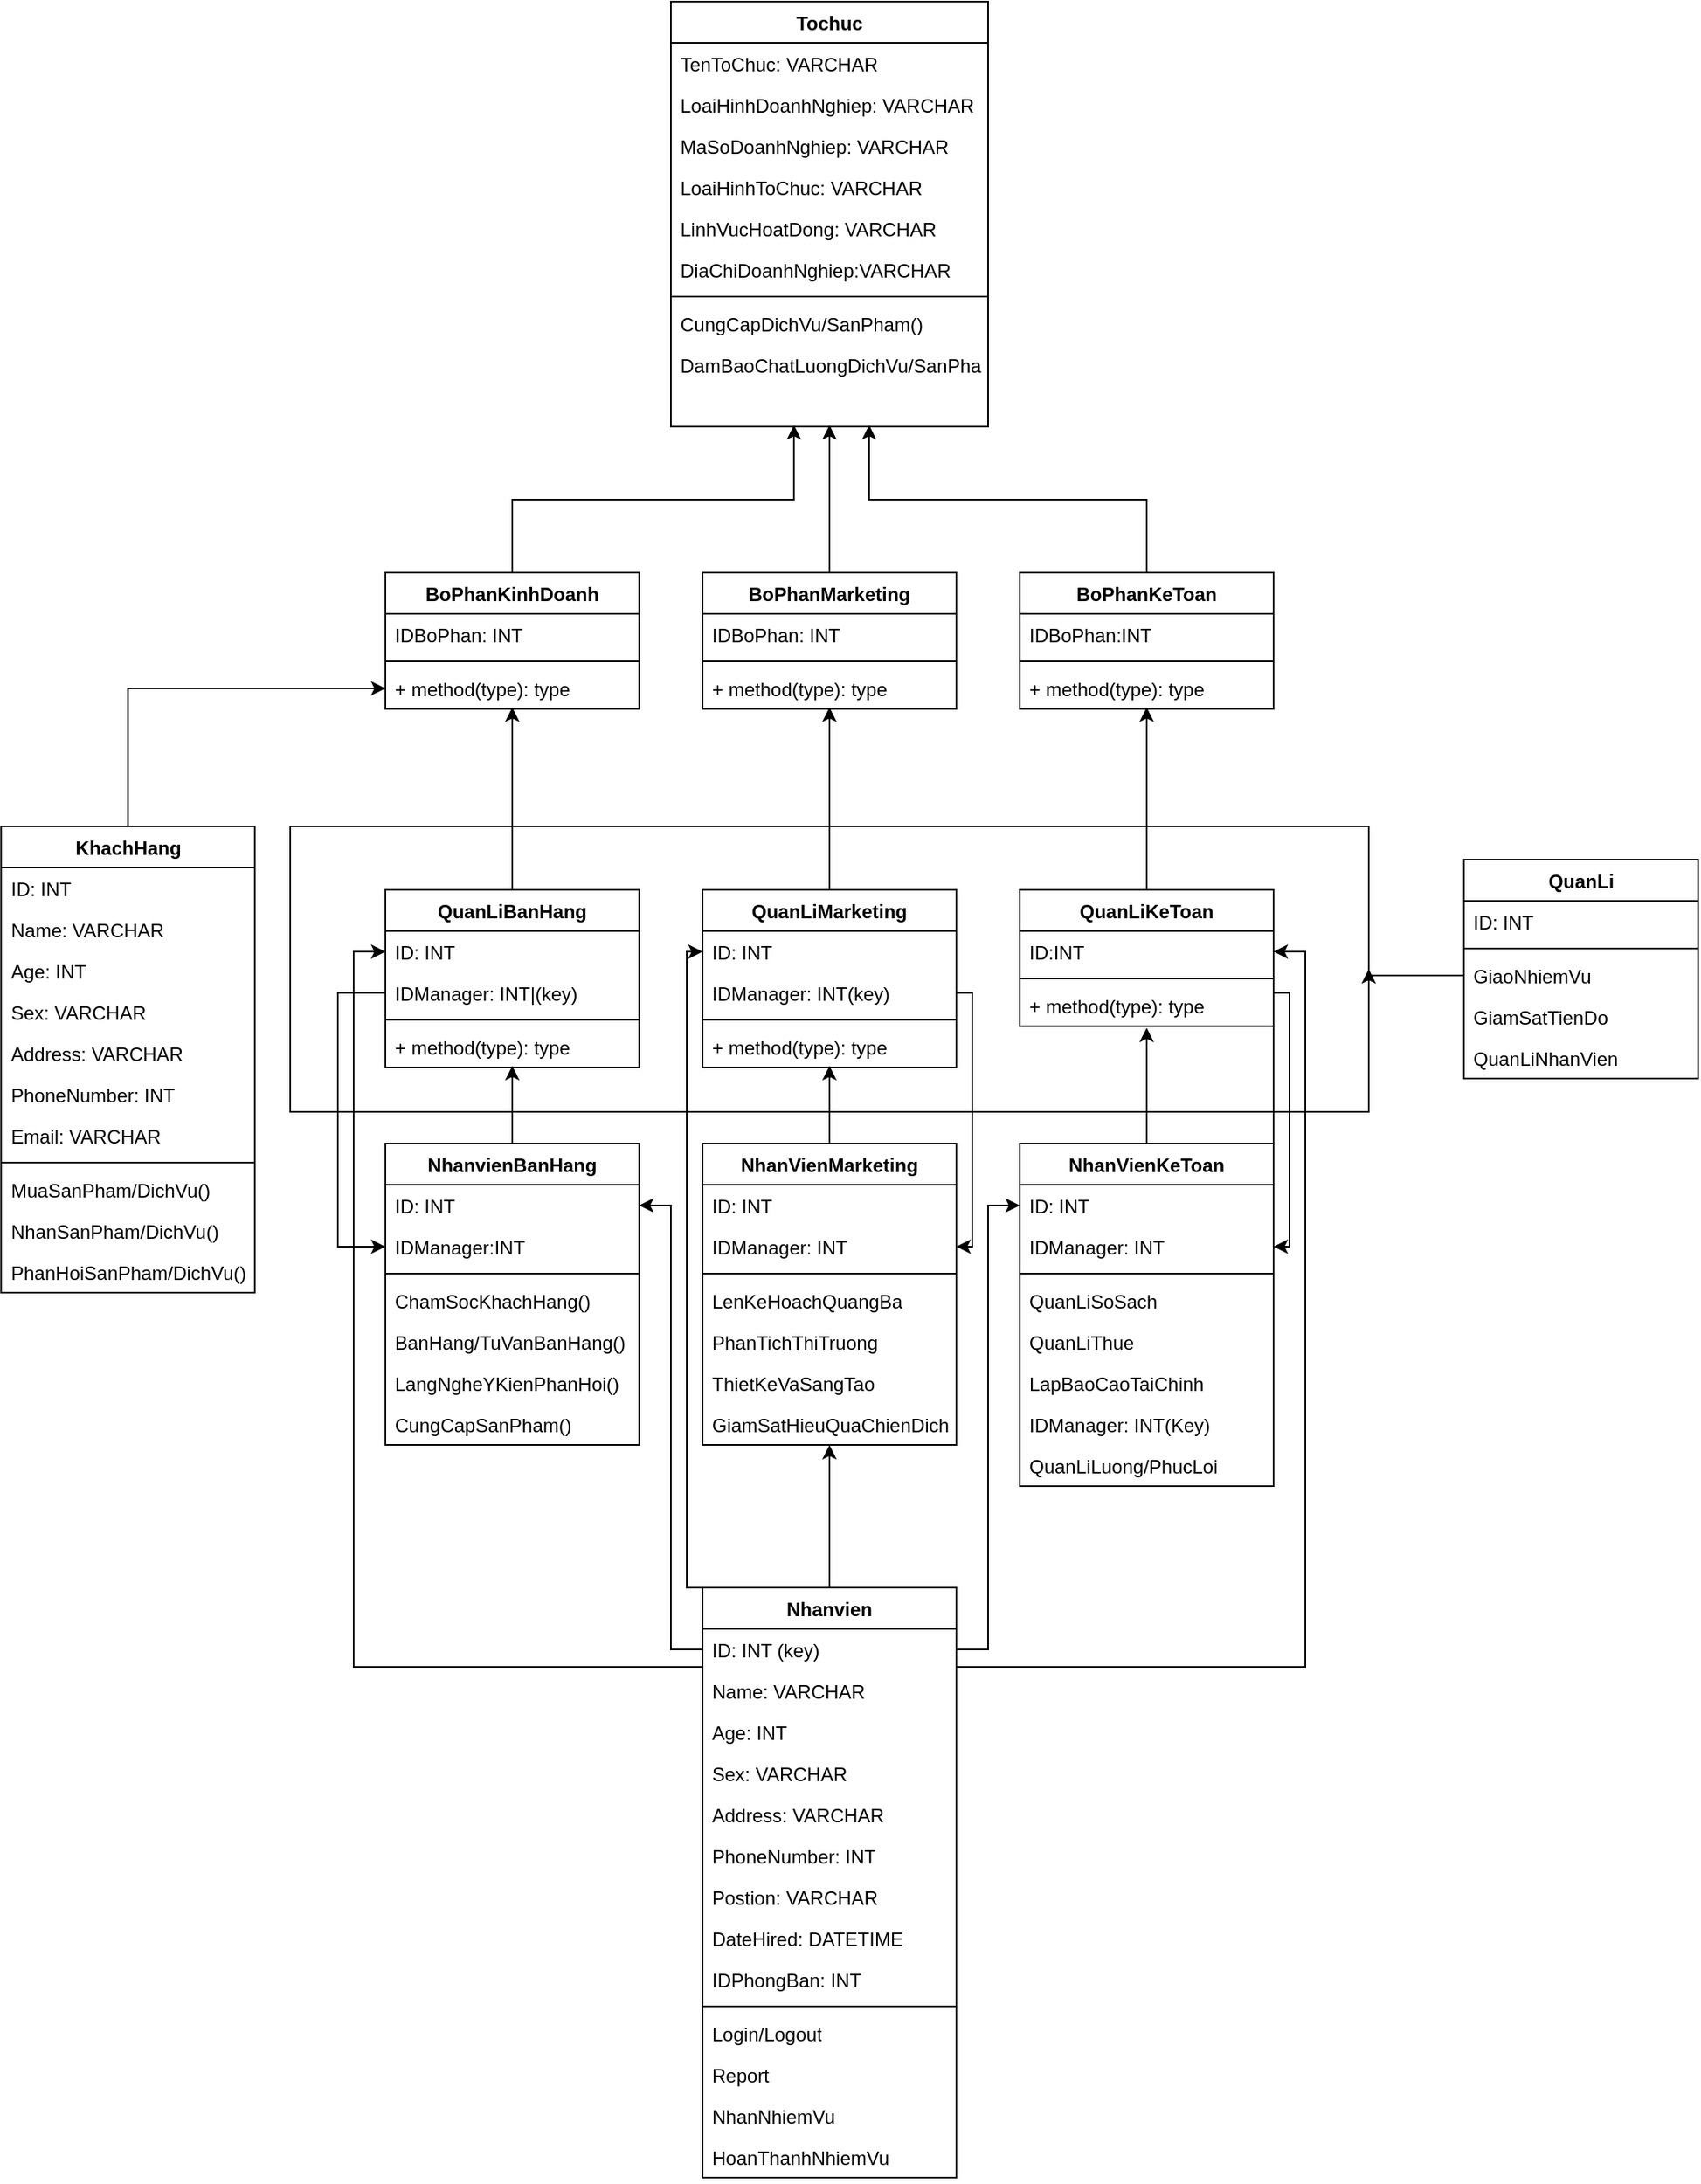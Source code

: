 <mxfile version="24.8.3">
  <diagram name="Page-1" id="WmL_ZrbKBjcvniDM6bhV">
    <mxGraphModel dx="1434" dy="1906" grid="1" gridSize="10" guides="1" tooltips="1" connect="1" arrows="1" fold="1" page="1" pageScale="1" pageWidth="850" pageHeight="1100" math="0" shadow="0">
      <root>
        <mxCell id="0" />
        <mxCell id="1" parent="0" />
        <mxCell id="GoHBo9avcHzEcMLZyJ8t-9" value="NhanVienMarketing" style="swimlane;fontStyle=1;align=center;verticalAlign=top;childLayout=stackLayout;horizontal=1;startSize=26;horizontalStack=0;resizeParent=1;resizeParentMax=0;resizeLast=0;collapsible=1;marginBottom=0;whiteSpace=wrap;html=1;" vertex="1" parent="1">
          <mxGeometry x="480" y="520" width="160" height="190" as="geometry" />
        </mxCell>
        <mxCell id="GoHBo9avcHzEcMLZyJ8t-10" value="ID: INT" style="text;strokeColor=none;fillColor=none;align=left;verticalAlign=top;spacingLeft=4;spacingRight=4;overflow=hidden;rotatable=0;points=[[0,0.5],[1,0.5]];portConstraint=eastwest;whiteSpace=wrap;html=1;" vertex="1" parent="GoHBo9avcHzEcMLZyJ8t-9">
          <mxGeometry y="26" width="160" height="26" as="geometry" />
        </mxCell>
        <mxCell id="GoHBo9avcHzEcMLZyJ8t-116" value="IDManager: INT" style="text;strokeColor=none;fillColor=none;align=left;verticalAlign=top;spacingLeft=4;spacingRight=4;overflow=hidden;rotatable=0;points=[[0,0.5],[1,0.5]];portConstraint=eastwest;whiteSpace=wrap;html=1;" vertex="1" parent="GoHBo9avcHzEcMLZyJ8t-9">
          <mxGeometry y="52" width="160" height="26" as="geometry" />
        </mxCell>
        <mxCell id="GoHBo9avcHzEcMLZyJ8t-11" value="" style="line;strokeWidth=1;fillColor=none;align=left;verticalAlign=middle;spacingTop=-1;spacingLeft=3;spacingRight=3;rotatable=0;labelPosition=right;points=[];portConstraint=eastwest;strokeColor=inherit;" vertex="1" parent="GoHBo9avcHzEcMLZyJ8t-9">
          <mxGeometry y="78" width="160" height="8" as="geometry" />
        </mxCell>
        <mxCell id="GoHBo9avcHzEcMLZyJ8t-12" value="LenKeHoachQuangBa" style="text;strokeColor=none;fillColor=none;align=left;verticalAlign=top;spacingLeft=4;spacingRight=4;overflow=hidden;rotatable=0;points=[[0,0.5],[1,0.5]];portConstraint=eastwest;whiteSpace=wrap;html=1;" vertex="1" parent="GoHBo9avcHzEcMLZyJ8t-9">
          <mxGeometry y="86" width="160" height="26" as="geometry" />
        </mxCell>
        <mxCell id="GoHBo9avcHzEcMLZyJ8t-101" value="PhanTichThiTruong" style="text;strokeColor=none;fillColor=none;align=left;verticalAlign=top;spacingLeft=4;spacingRight=4;overflow=hidden;rotatable=0;points=[[0,0.5],[1,0.5]];portConstraint=eastwest;whiteSpace=wrap;html=1;" vertex="1" parent="GoHBo9avcHzEcMLZyJ8t-9">
          <mxGeometry y="112" width="160" height="26" as="geometry" />
        </mxCell>
        <mxCell id="GoHBo9avcHzEcMLZyJ8t-100" value="ThietKeVaSangTao" style="text;strokeColor=none;fillColor=none;align=left;verticalAlign=top;spacingLeft=4;spacingRight=4;overflow=hidden;rotatable=0;points=[[0,0.5],[1,0.5]];portConstraint=eastwest;whiteSpace=wrap;html=1;" vertex="1" parent="GoHBo9avcHzEcMLZyJ8t-9">
          <mxGeometry y="138" width="160" height="26" as="geometry" />
        </mxCell>
        <mxCell id="GoHBo9avcHzEcMLZyJ8t-99" value="GiamSatHieuQuaChienDich" style="text;strokeColor=none;fillColor=none;align=left;verticalAlign=top;spacingLeft=4;spacingRight=4;overflow=hidden;rotatable=0;points=[[0,0.5],[1,0.5]];portConstraint=eastwest;whiteSpace=wrap;html=1;" vertex="1" parent="GoHBo9avcHzEcMLZyJ8t-9">
          <mxGeometry y="164" width="160" height="26" as="geometry" />
        </mxCell>
        <mxCell id="GoHBo9avcHzEcMLZyJ8t-13" value="BoPhanKeToan&lt;div&gt;&lt;br&gt;&lt;/div&gt;" style="swimlane;fontStyle=1;align=center;verticalAlign=top;childLayout=stackLayout;horizontal=1;startSize=26;horizontalStack=0;resizeParent=1;resizeParentMax=0;resizeLast=0;collapsible=1;marginBottom=0;whiteSpace=wrap;html=1;" vertex="1" parent="1">
          <mxGeometry x="680" y="160" width="160" height="86" as="geometry" />
        </mxCell>
        <mxCell id="GoHBo9avcHzEcMLZyJ8t-14" value="IDBoPhan:INT" style="text;strokeColor=none;fillColor=none;align=left;verticalAlign=top;spacingLeft=4;spacingRight=4;overflow=hidden;rotatable=0;points=[[0,0.5],[1,0.5]];portConstraint=eastwest;whiteSpace=wrap;html=1;" vertex="1" parent="GoHBo9avcHzEcMLZyJ8t-13">
          <mxGeometry y="26" width="160" height="26" as="geometry" />
        </mxCell>
        <mxCell id="GoHBo9avcHzEcMLZyJ8t-15" value="" style="line;strokeWidth=1;fillColor=none;align=left;verticalAlign=middle;spacingTop=-1;spacingLeft=3;spacingRight=3;rotatable=0;labelPosition=right;points=[];portConstraint=eastwest;strokeColor=inherit;" vertex="1" parent="GoHBo9avcHzEcMLZyJ8t-13">
          <mxGeometry y="52" width="160" height="8" as="geometry" />
        </mxCell>
        <mxCell id="GoHBo9avcHzEcMLZyJ8t-16" value="+ method(type): type" style="text;strokeColor=none;fillColor=none;align=left;verticalAlign=top;spacingLeft=4;spacingRight=4;overflow=hidden;rotatable=0;points=[[0,0.5],[1,0.5]];portConstraint=eastwest;whiteSpace=wrap;html=1;" vertex="1" parent="GoHBo9avcHzEcMLZyJ8t-13">
          <mxGeometry y="60" width="160" height="26" as="geometry" />
        </mxCell>
        <mxCell id="GoHBo9avcHzEcMLZyJ8t-17" value="QuanLiMarketing" style="swimlane;fontStyle=1;align=center;verticalAlign=top;childLayout=stackLayout;horizontal=1;startSize=26;horizontalStack=0;resizeParent=1;resizeParentMax=0;resizeLast=0;collapsible=1;marginBottom=0;whiteSpace=wrap;html=1;" vertex="1" parent="1">
          <mxGeometry x="480" y="360" width="160" height="112" as="geometry" />
        </mxCell>
        <mxCell id="GoHBo9avcHzEcMLZyJ8t-18" value="ID: INT" style="text;strokeColor=none;fillColor=none;align=left;verticalAlign=top;spacingLeft=4;spacingRight=4;overflow=hidden;rotatable=0;points=[[0,0.5],[1,0.5]];portConstraint=eastwest;whiteSpace=wrap;html=1;" vertex="1" parent="GoHBo9avcHzEcMLZyJ8t-17">
          <mxGeometry y="26" width="160" height="26" as="geometry" />
        </mxCell>
        <mxCell id="GoHBo9avcHzEcMLZyJ8t-120" value="IDManager: INT(key)" style="text;strokeColor=none;fillColor=none;align=left;verticalAlign=top;spacingLeft=4;spacingRight=4;overflow=hidden;rotatable=0;points=[[0,0.5],[1,0.5]];portConstraint=eastwest;whiteSpace=wrap;html=1;" vertex="1" parent="GoHBo9avcHzEcMLZyJ8t-17">
          <mxGeometry y="52" width="160" height="26" as="geometry" />
        </mxCell>
        <mxCell id="GoHBo9avcHzEcMLZyJ8t-19" value="" style="line;strokeWidth=1;fillColor=none;align=left;verticalAlign=middle;spacingTop=-1;spacingLeft=3;spacingRight=3;rotatable=0;labelPosition=right;points=[];portConstraint=eastwest;strokeColor=inherit;" vertex="1" parent="GoHBo9avcHzEcMLZyJ8t-17">
          <mxGeometry y="78" width="160" height="8" as="geometry" />
        </mxCell>
        <mxCell id="GoHBo9avcHzEcMLZyJ8t-20" value="+ method(type): type" style="text;strokeColor=none;fillColor=none;align=left;verticalAlign=top;spacingLeft=4;spacingRight=4;overflow=hidden;rotatable=0;points=[[0,0.5],[1,0.5]];portConstraint=eastwest;whiteSpace=wrap;html=1;" vertex="1" parent="GoHBo9avcHzEcMLZyJ8t-17">
          <mxGeometry y="86" width="160" height="26" as="geometry" />
        </mxCell>
        <mxCell id="GoHBo9avcHzEcMLZyJ8t-162" style="edgeStyle=orthogonalEdgeStyle;rounded=0;orthogonalLoop=1;jettySize=auto;html=1;" edge="1" parent="1" source="GoHBo9avcHzEcMLZyJ8t-25" target="GoHBo9avcHzEcMLZyJ8t-36">
          <mxGeometry relative="1" as="geometry" />
        </mxCell>
        <mxCell id="GoHBo9avcHzEcMLZyJ8t-25" value="KhachHang&lt;div&gt;&lt;br&gt;&lt;/div&gt;" style="swimlane;fontStyle=1;align=center;verticalAlign=top;childLayout=stackLayout;horizontal=1;startSize=26;horizontalStack=0;resizeParent=1;resizeParentMax=0;resizeLast=0;collapsible=1;marginBottom=0;whiteSpace=wrap;html=1;" vertex="1" parent="1">
          <mxGeometry x="37.69" y="320" width="160" height="294" as="geometry" />
        </mxCell>
        <mxCell id="GoHBo9avcHzEcMLZyJ8t-26" value="ID: INT" style="text;strokeColor=none;fillColor=none;align=left;verticalAlign=top;spacingLeft=4;spacingRight=4;overflow=hidden;rotatable=0;points=[[0,0.5],[1,0.5]];portConstraint=eastwest;whiteSpace=wrap;html=1;" vertex="1" parent="GoHBo9avcHzEcMLZyJ8t-25">
          <mxGeometry y="26" width="160" height="26" as="geometry" />
        </mxCell>
        <mxCell id="GoHBo9avcHzEcMLZyJ8t-82" value="Name: VARCHAR" style="text;strokeColor=none;fillColor=none;align=left;verticalAlign=top;spacingLeft=4;spacingRight=4;overflow=hidden;rotatable=0;points=[[0,0.5],[1,0.5]];portConstraint=eastwest;whiteSpace=wrap;html=1;" vertex="1" parent="GoHBo9avcHzEcMLZyJ8t-25">
          <mxGeometry y="52" width="160" height="26" as="geometry" />
        </mxCell>
        <mxCell id="GoHBo9avcHzEcMLZyJ8t-81" value="Age: INT" style="text;strokeColor=none;fillColor=none;align=left;verticalAlign=top;spacingLeft=4;spacingRight=4;overflow=hidden;rotatable=0;points=[[0,0.5],[1,0.5]];portConstraint=eastwest;whiteSpace=wrap;html=1;" vertex="1" parent="GoHBo9avcHzEcMLZyJ8t-25">
          <mxGeometry y="78" width="160" height="26" as="geometry" />
        </mxCell>
        <mxCell id="GoHBo9avcHzEcMLZyJ8t-80" value="Sex: VARCHAR" style="text;strokeColor=none;fillColor=none;align=left;verticalAlign=top;spacingLeft=4;spacingRight=4;overflow=hidden;rotatable=0;points=[[0,0.5],[1,0.5]];portConstraint=eastwest;whiteSpace=wrap;html=1;" vertex="1" parent="GoHBo9avcHzEcMLZyJ8t-25">
          <mxGeometry y="104" width="160" height="26" as="geometry" />
        </mxCell>
        <mxCell id="GoHBo9avcHzEcMLZyJ8t-79" value="Address: VARCHAR" style="text;strokeColor=none;fillColor=none;align=left;verticalAlign=top;spacingLeft=4;spacingRight=4;overflow=hidden;rotatable=0;points=[[0,0.5],[1,0.5]];portConstraint=eastwest;whiteSpace=wrap;html=1;" vertex="1" parent="GoHBo9avcHzEcMLZyJ8t-25">
          <mxGeometry y="130" width="160" height="26" as="geometry" />
        </mxCell>
        <mxCell id="GoHBo9avcHzEcMLZyJ8t-78" value="PhoneNumber: INT" style="text;strokeColor=none;fillColor=none;align=left;verticalAlign=top;spacingLeft=4;spacingRight=4;overflow=hidden;rotatable=0;points=[[0,0.5],[1,0.5]];portConstraint=eastwest;whiteSpace=wrap;html=1;" vertex="1" parent="GoHBo9avcHzEcMLZyJ8t-25">
          <mxGeometry y="156" width="160" height="26" as="geometry" />
        </mxCell>
        <mxCell id="GoHBo9avcHzEcMLZyJ8t-85" value="Email: VARCHAR" style="text;strokeColor=none;fillColor=none;align=left;verticalAlign=top;spacingLeft=4;spacingRight=4;overflow=hidden;rotatable=0;points=[[0,0.5],[1,0.5]];portConstraint=eastwest;whiteSpace=wrap;html=1;" vertex="1" parent="GoHBo9avcHzEcMLZyJ8t-25">
          <mxGeometry y="182" width="160" height="26" as="geometry" />
        </mxCell>
        <mxCell id="GoHBo9avcHzEcMLZyJ8t-27" value="" style="line;strokeWidth=1;fillColor=none;align=left;verticalAlign=middle;spacingTop=-1;spacingLeft=3;spacingRight=3;rotatable=0;labelPosition=right;points=[];portConstraint=eastwest;strokeColor=inherit;" vertex="1" parent="GoHBo9avcHzEcMLZyJ8t-25">
          <mxGeometry y="208" width="160" height="8" as="geometry" />
        </mxCell>
        <mxCell id="GoHBo9avcHzEcMLZyJ8t-28" value="MuaSanPham/DichVu()" style="text;strokeColor=none;fillColor=none;align=left;verticalAlign=top;spacingLeft=4;spacingRight=4;overflow=hidden;rotatable=0;points=[[0,0.5],[1,0.5]];portConstraint=eastwest;whiteSpace=wrap;html=1;" vertex="1" parent="GoHBo9avcHzEcMLZyJ8t-25">
          <mxGeometry y="216" width="160" height="26" as="geometry" />
        </mxCell>
        <mxCell id="GoHBo9avcHzEcMLZyJ8t-87" value="NhanSanPham/DichVu()" style="text;strokeColor=none;fillColor=none;align=left;verticalAlign=top;spacingLeft=4;spacingRight=4;overflow=hidden;rotatable=0;points=[[0,0.5],[1,0.5]];portConstraint=eastwest;whiteSpace=wrap;html=1;" vertex="1" parent="GoHBo9avcHzEcMLZyJ8t-25">
          <mxGeometry y="242" width="160" height="26" as="geometry" />
        </mxCell>
        <mxCell id="GoHBo9avcHzEcMLZyJ8t-86" value="PhanHoiSanPham/DichVu()" style="text;strokeColor=none;fillColor=none;align=left;verticalAlign=top;spacingLeft=4;spacingRight=4;overflow=hidden;rotatable=0;points=[[0,0.5],[1,0.5]];portConstraint=eastwest;whiteSpace=wrap;html=1;" vertex="1" parent="GoHBo9avcHzEcMLZyJ8t-25">
          <mxGeometry y="268" width="160" height="26" as="geometry" />
        </mxCell>
        <mxCell id="GoHBo9avcHzEcMLZyJ8t-29" value="BoPhanMarketing" style="swimlane;fontStyle=1;align=center;verticalAlign=top;childLayout=stackLayout;horizontal=1;startSize=26;horizontalStack=0;resizeParent=1;resizeParentMax=0;resizeLast=0;collapsible=1;marginBottom=0;whiteSpace=wrap;html=1;" vertex="1" parent="1">
          <mxGeometry x="480" y="160" width="160" height="86" as="geometry" />
        </mxCell>
        <mxCell id="GoHBo9avcHzEcMLZyJ8t-30" value="IDBoPhan: INT" style="text;strokeColor=none;fillColor=none;align=left;verticalAlign=top;spacingLeft=4;spacingRight=4;overflow=hidden;rotatable=0;points=[[0,0.5],[1,0.5]];portConstraint=eastwest;whiteSpace=wrap;html=1;" vertex="1" parent="GoHBo9avcHzEcMLZyJ8t-29">
          <mxGeometry y="26" width="160" height="26" as="geometry" />
        </mxCell>
        <mxCell id="GoHBo9avcHzEcMLZyJ8t-31" value="" style="line;strokeWidth=1;fillColor=none;align=left;verticalAlign=middle;spacingTop=-1;spacingLeft=3;spacingRight=3;rotatable=0;labelPosition=right;points=[];portConstraint=eastwest;strokeColor=inherit;" vertex="1" parent="GoHBo9avcHzEcMLZyJ8t-29">
          <mxGeometry y="52" width="160" height="8" as="geometry" />
        </mxCell>
        <mxCell id="GoHBo9avcHzEcMLZyJ8t-32" value="+ method(type): type" style="text;strokeColor=none;fillColor=none;align=left;verticalAlign=top;spacingLeft=4;spacingRight=4;overflow=hidden;rotatable=0;points=[[0,0.5],[1,0.5]];portConstraint=eastwest;whiteSpace=wrap;html=1;" vertex="1" parent="GoHBo9avcHzEcMLZyJ8t-29">
          <mxGeometry y="60" width="160" height="26" as="geometry" />
        </mxCell>
        <mxCell id="GoHBo9avcHzEcMLZyJ8t-33" value="BoPhanKinhDoanh" style="swimlane;fontStyle=1;align=center;verticalAlign=top;childLayout=stackLayout;horizontal=1;startSize=26;horizontalStack=0;resizeParent=1;resizeParentMax=0;resizeLast=0;collapsible=1;marginBottom=0;whiteSpace=wrap;html=1;" vertex="1" parent="1">
          <mxGeometry x="280" y="160" width="160" height="86" as="geometry" />
        </mxCell>
        <mxCell id="GoHBo9avcHzEcMLZyJ8t-34" value="IDBoPhan: INT" style="text;strokeColor=none;fillColor=none;align=left;verticalAlign=top;spacingLeft=4;spacingRight=4;overflow=hidden;rotatable=0;points=[[0,0.5],[1,0.5]];portConstraint=eastwest;whiteSpace=wrap;html=1;" vertex="1" parent="GoHBo9avcHzEcMLZyJ8t-33">
          <mxGeometry y="26" width="160" height="26" as="geometry" />
        </mxCell>
        <mxCell id="GoHBo9avcHzEcMLZyJ8t-35" value="" style="line;strokeWidth=1;fillColor=none;align=left;verticalAlign=middle;spacingTop=-1;spacingLeft=3;spacingRight=3;rotatable=0;labelPosition=right;points=[];portConstraint=eastwest;strokeColor=inherit;" vertex="1" parent="GoHBo9avcHzEcMLZyJ8t-33">
          <mxGeometry y="52" width="160" height="8" as="geometry" />
        </mxCell>
        <mxCell id="GoHBo9avcHzEcMLZyJ8t-36" value="+ method(type): type" style="text;strokeColor=none;fillColor=none;align=left;verticalAlign=top;spacingLeft=4;spacingRight=4;overflow=hidden;rotatable=0;points=[[0,0.5],[1,0.5]];portConstraint=eastwest;whiteSpace=wrap;html=1;" vertex="1" parent="GoHBo9avcHzEcMLZyJ8t-33">
          <mxGeometry y="60" width="160" height="26" as="geometry" />
        </mxCell>
        <mxCell id="GoHBo9avcHzEcMLZyJ8t-41" value="NhanvienBanHang" style="swimlane;fontStyle=1;align=center;verticalAlign=top;childLayout=stackLayout;horizontal=1;startSize=26;horizontalStack=0;resizeParent=1;resizeParentMax=0;resizeLast=0;collapsible=1;marginBottom=0;whiteSpace=wrap;html=1;" vertex="1" parent="1">
          <mxGeometry x="280" y="520" width="160" height="190" as="geometry" />
        </mxCell>
        <mxCell id="GoHBo9avcHzEcMLZyJ8t-42" value="ID: INT" style="text;strokeColor=none;fillColor=none;align=left;verticalAlign=top;spacingLeft=4;spacingRight=4;overflow=hidden;rotatable=0;points=[[0,0.5],[1,0.5]];portConstraint=eastwest;whiteSpace=wrap;html=1;" vertex="1" parent="GoHBo9avcHzEcMLZyJ8t-41">
          <mxGeometry y="26" width="160" height="26" as="geometry" />
        </mxCell>
        <mxCell id="GoHBo9avcHzEcMLZyJ8t-115" value="IDManager:INT" style="text;strokeColor=none;fillColor=none;align=left;verticalAlign=top;spacingLeft=4;spacingRight=4;overflow=hidden;rotatable=0;points=[[0,0.5],[1,0.5]];portConstraint=eastwest;whiteSpace=wrap;html=1;" vertex="1" parent="GoHBo9avcHzEcMLZyJ8t-41">
          <mxGeometry y="52" width="160" height="26" as="geometry" />
        </mxCell>
        <mxCell id="GoHBo9avcHzEcMLZyJ8t-43" value="" style="line;strokeWidth=1;fillColor=none;align=left;verticalAlign=middle;spacingTop=-1;spacingLeft=3;spacingRight=3;rotatable=0;labelPosition=right;points=[];portConstraint=eastwest;strokeColor=inherit;" vertex="1" parent="GoHBo9avcHzEcMLZyJ8t-41">
          <mxGeometry y="78" width="160" height="8" as="geometry" />
        </mxCell>
        <mxCell id="GoHBo9avcHzEcMLZyJ8t-44" value="ChamSocKhachHang()" style="text;strokeColor=none;fillColor=none;align=left;verticalAlign=top;spacingLeft=4;spacingRight=4;overflow=hidden;rotatable=0;points=[[0,0.5],[1,0.5]];portConstraint=eastwest;whiteSpace=wrap;html=1;" vertex="1" parent="GoHBo9avcHzEcMLZyJ8t-41">
          <mxGeometry y="86" width="160" height="26" as="geometry" />
        </mxCell>
        <mxCell id="GoHBo9avcHzEcMLZyJ8t-96" value="BanHang/TuVanBanHang()" style="text;strokeColor=none;fillColor=none;align=left;verticalAlign=top;spacingLeft=4;spacingRight=4;overflow=hidden;rotatable=0;points=[[0,0.5],[1,0.5]];portConstraint=eastwest;whiteSpace=wrap;html=1;" vertex="1" parent="GoHBo9avcHzEcMLZyJ8t-41">
          <mxGeometry y="112" width="160" height="26" as="geometry" />
        </mxCell>
        <mxCell id="GoHBo9avcHzEcMLZyJ8t-95" value="LangNgheYKienPhanHoi()" style="text;strokeColor=none;fillColor=none;align=left;verticalAlign=top;spacingLeft=4;spacingRight=4;overflow=hidden;rotatable=0;points=[[0,0.5],[1,0.5]];portConstraint=eastwest;whiteSpace=wrap;html=1;" vertex="1" parent="GoHBo9avcHzEcMLZyJ8t-41">
          <mxGeometry y="138" width="160" height="26" as="geometry" />
        </mxCell>
        <mxCell id="GoHBo9avcHzEcMLZyJ8t-94" value="CungCapSanPham()" style="text;strokeColor=none;fillColor=none;align=left;verticalAlign=top;spacingLeft=4;spacingRight=4;overflow=hidden;rotatable=0;points=[[0,0.5],[1,0.5]];portConstraint=eastwest;whiteSpace=wrap;html=1;" vertex="1" parent="GoHBo9avcHzEcMLZyJ8t-41">
          <mxGeometry y="164" width="160" height="26" as="geometry" />
        </mxCell>
        <mxCell id="GoHBo9avcHzEcMLZyJ8t-45" value="QuanLiBanHang" style="swimlane;fontStyle=1;align=center;verticalAlign=top;childLayout=stackLayout;horizontal=1;startSize=26;horizontalStack=0;resizeParent=1;resizeParentMax=0;resizeLast=0;collapsible=1;marginBottom=0;whiteSpace=wrap;html=1;" vertex="1" parent="1">
          <mxGeometry x="280" y="360" width="160" height="112" as="geometry" />
        </mxCell>
        <mxCell id="GoHBo9avcHzEcMLZyJ8t-46" value="ID: INT" style="text;strokeColor=none;fillColor=none;align=left;verticalAlign=top;spacingLeft=4;spacingRight=4;overflow=hidden;rotatable=0;points=[[0,0.5],[1,0.5]];portConstraint=eastwest;whiteSpace=wrap;html=1;" vertex="1" parent="GoHBo9avcHzEcMLZyJ8t-45">
          <mxGeometry y="26" width="160" height="26" as="geometry" />
        </mxCell>
        <mxCell id="GoHBo9avcHzEcMLZyJ8t-118" value="IDManager: INT|(key)" style="text;strokeColor=none;fillColor=none;align=left;verticalAlign=top;spacingLeft=4;spacingRight=4;overflow=hidden;rotatable=0;points=[[0,0.5],[1,0.5]];portConstraint=eastwest;whiteSpace=wrap;html=1;" vertex="1" parent="GoHBo9avcHzEcMLZyJ8t-45">
          <mxGeometry y="52" width="160" height="26" as="geometry" />
        </mxCell>
        <mxCell id="GoHBo9avcHzEcMLZyJ8t-47" value="" style="line;strokeWidth=1;fillColor=none;align=left;verticalAlign=middle;spacingTop=-1;spacingLeft=3;spacingRight=3;rotatable=0;labelPosition=right;points=[];portConstraint=eastwest;strokeColor=inherit;" vertex="1" parent="GoHBo9avcHzEcMLZyJ8t-45">
          <mxGeometry y="78" width="160" height="8" as="geometry" />
        </mxCell>
        <mxCell id="GoHBo9avcHzEcMLZyJ8t-48" value="+ method(type): type" style="text;strokeColor=none;fillColor=none;align=left;verticalAlign=top;spacingLeft=4;spacingRight=4;overflow=hidden;rotatable=0;points=[[0,0.5],[1,0.5]];portConstraint=eastwest;whiteSpace=wrap;html=1;" vertex="1" parent="GoHBo9avcHzEcMLZyJ8t-45">
          <mxGeometry y="86" width="160" height="26" as="geometry" />
        </mxCell>
        <mxCell id="GoHBo9avcHzEcMLZyJ8t-114" style="edgeStyle=orthogonalEdgeStyle;rounded=0;orthogonalLoop=1;jettySize=auto;html=1;exitX=0.5;exitY=0;exitDx=0;exitDy=0;entryX=0;entryY=0.5;entryDx=0;entryDy=0;" edge="1" parent="1" source="GoHBo9avcHzEcMLZyJ8t-49" target="GoHBo9avcHzEcMLZyJ8t-18">
          <mxGeometry relative="1" as="geometry">
            <Array as="points">
              <mxPoint x="470" y="800" />
              <mxPoint x="470" y="399" />
            </Array>
          </mxGeometry>
        </mxCell>
        <mxCell id="GoHBo9avcHzEcMLZyJ8t-49" value="Nhanvien" style="swimlane;fontStyle=1;align=center;verticalAlign=top;childLayout=stackLayout;horizontal=1;startSize=26;horizontalStack=0;resizeParent=1;resizeParentMax=0;resizeLast=0;collapsible=1;marginBottom=0;whiteSpace=wrap;html=1;" vertex="1" parent="1">
          <mxGeometry x="480" y="800" width="160" height="372" as="geometry" />
        </mxCell>
        <mxCell id="GoHBo9avcHzEcMLZyJ8t-50" value="ID: INT (key)" style="text;strokeColor=none;fillColor=none;align=left;verticalAlign=top;spacingLeft=4;spacingRight=4;overflow=hidden;rotatable=0;points=[[0,0.5],[1,0.5]];portConstraint=eastwest;whiteSpace=wrap;html=1;" vertex="1" parent="GoHBo9avcHzEcMLZyJ8t-49">
          <mxGeometry y="26" width="160" height="26" as="geometry" />
        </mxCell>
        <mxCell id="GoHBo9avcHzEcMLZyJ8t-72" value="Name: VARCHAR" style="text;strokeColor=none;fillColor=none;align=left;verticalAlign=top;spacingLeft=4;spacingRight=4;overflow=hidden;rotatable=0;points=[[0,0.5],[1,0.5]];portConstraint=eastwest;whiteSpace=wrap;html=1;" vertex="1" parent="GoHBo9avcHzEcMLZyJ8t-49">
          <mxGeometry y="52" width="160" height="26" as="geometry" />
        </mxCell>
        <mxCell id="GoHBo9avcHzEcMLZyJ8t-71" value="Age: INT" style="text;strokeColor=none;fillColor=none;align=left;verticalAlign=top;spacingLeft=4;spacingRight=4;overflow=hidden;rotatable=0;points=[[0,0.5],[1,0.5]];portConstraint=eastwest;whiteSpace=wrap;html=1;" vertex="1" parent="GoHBo9avcHzEcMLZyJ8t-49">
          <mxGeometry y="78" width="160" height="26" as="geometry" />
        </mxCell>
        <mxCell id="GoHBo9avcHzEcMLZyJ8t-70" value="Sex: VARCHAR" style="text;strokeColor=none;fillColor=none;align=left;verticalAlign=top;spacingLeft=4;spacingRight=4;overflow=hidden;rotatable=0;points=[[0,0.5],[1,0.5]];portConstraint=eastwest;whiteSpace=wrap;html=1;" vertex="1" parent="GoHBo9avcHzEcMLZyJ8t-49">
          <mxGeometry y="104" width="160" height="26" as="geometry" />
        </mxCell>
        <mxCell id="GoHBo9avcHzEcMLZyJ8t-69" value="Address: VARCHAR" style="text;strokeColor=none;fillColor=none;align=left;verticalAlign=top;spacingLeft=4;spacingRight=4;overflow=hidden;rotatable=0;points=[[0,0.5],[1,0.5]];portConstraint=eastwest;whiteSpace=wrap;html=1;" vertex="1" parent="GoHBo9avcHzEcMLZyJ8t-49">
          <mxGeometry y="130" width="160" height="26" as="geometry" />
        </mxCell>
        <mxCell id="GoHBo9avcHzEcMLZyJ8t-68" value="PhoneNumber: INT" style="text;strokeColor=none;fillColor=none;align=left;verticalAlign=top;spacingLeft=4;spacingRight=4;overflow=hidden;rotatable=0;points=[[0,0.5],[1,0.5]];portConstraint=eastwest;whiteSpace=wrap;html=1;" vertex="1" parent="GoHBo9avcHzEcMLZyJ8t-49">
          <mxGeometry y="156" width="160" height="26" as="geometry" />
        </mxCell>
        <mxCell id="GoHBo9avcHzEcMLZyJ8t-76" value="Postion: VARCHAR" style="text;strokeColor=none;fillColor=none;align=left;verticalAlign=top;spacingLeft=4;spacingRight=4;overflow=hidden;rotatable=0;points=[[0,0.5],[1,0.5]];portConstraint=eastwest;whiteSpace=wrap;html=1;" vertex="1" parent="GoHBo9avcHzEcMLZyJ8t-49">
          <mxGeometry y="182" width="160" height="26" as="geometry" />
        </mxCell>
        <mxCell id="GoHBo9avcHzEcMLZyJ8t-75" value="DateHired: DATETIME" style="text;strokeColor=none;fillColor=none;align=left;verticalAlign=top;spacingLeft=4;spacingRight=4;overflow=hidden;rotatable=0;points=[[0,0.5],[1,0.5]];portConstraint=eastwest;whiteSpace=wrap;html=1;" vertex="1" parent="GoHBo9avcHzEcMLZyJ8t-49">
          <mxGeometry y="208" width="160" height="26" as="geometry" />
        </mxCell>
        <mxCell id="GoHBo9avcHzEcMLZyJ8t-92" value="IDPhongBan: INT" style="text;strokeColor=none;fillColor=none;align=left;verticalAlign=top;spacingLeft=4;spacingRight=4;overflow=hidden;rotatable=0;points=[[0,0.5],[1,0.5]];portConstraint=eastwest;whiteSpace=wrap;html=1;" vertex="1" parent="GoHBo9avcHzEcMLZyJ8t-49">
          <mxGeometry y="234" width="160" height="26" as="geometry" />
        </mxCell>
        <mxCell id="GoHBo9avcHzEcMLZyJ8t-51" value="" style="line;strokeWidth=1;fillColor=none;align=left;verticalAlign=middle;spacingTop=-1;spacingLeft=3;spacingRight=3;rotatable=0;labelPosition=right;points=[];portConstraint=eastwest;strokeColor=inherit;" vertex="1" parent="GoHBo9avcHzEcMLZyJ8t-49">
          <mxGeometry y="260" width="160" height="8" as="geometry" />
        </mxCell>
        <mxCell id="GoHBo9avcHzEcMLZyJ8t-52" value="Login/Logout" style="text;strokeColor=none;fillColor=none;align=left;verticalAlign=top;spacingLeft=4;spacingRight=4;overflow=hidden;rotatable=0;points=[[0,0.5],[1,0.5]];portConstraint=eastwest;whiteSpace=wrap;html=1;" vertex="1" parent="GoHBo9avcHzEcMLZyJ8t-49">
          <mxGeometry y="268" width="160" height="26" as="geometry" />
        </mxCell>
        <mxCell id="GoHBo9avcHzEcMLZyJ8t-77" value="Report" style="text;strokeColor=none;fillColor=none;align=left;verticalAlign=top;spacingLeft=4;spacingRight=4;overflow=hidden;rotatable=0;points=[[0,0.5],[1,0.5]];portConstraint=eastwest;whiteSpace=wrap;html=1;" vertex="1" parent="GoHBo9avcHzEcMLZyJ8t-49">
          <mxGeometry y="294" width="160" height="26" as="geometry" />
        </mxCell>
        <mxCell id="GoHBo9avcHzEcMLZyJ8t-106" value="NhanNhiemVu" style="text;strokeColor=none;fillColor=none;align=left;verticalAlign=top;spacingLeft=4;spacingRight=4;overflow=hidden;rotatable=0;points=[[0,0.5],[1,0.5]];portConstraint=eastwest;whiteSpace=wrap;html=1;" vertex="1" parent="GoHBo9avcHzEcMLZyJ8t-49">
          <mxGeometry y="320" width="160" height="26" as="geometry" />
        </mxCell>
        <mxCell id="GoHBo9avcHzEcMLZyJ8t-107" value="HoanThanhNhiemVu" style="text;strokeColor=none;fillColor=none;align=left;verticalAlign=top;spacingLeft=4;spacingRight=4;overflow=hidden;rotatable=0;points=[[0,0.5],[1,0.5]];portConstraint=eastwest;whiteSpace=wrap;html=1;" vertex="1" parent="GoHBo9avcHzEcMLZyJ8t-49">
          <mxGeometry y="346" width="160" height="26" as="geometry" />
        </mxCell>
        <mxCell id="GoHBo9avcHzEcMLZyJ8t-53" value="QuanLiKeToan" style="swimlane;fontStyle=1;align=center;verticalAlign=top;childLayout=stackLayout;horizontal=1;startSize=26;horizontalStack=0;resizeParent=1;resizeParentMax=0;resizeLast=0;collapsible=1;marginBottom=0;whiteSpace=wrap;html=1;" vertex="1" parent="1">
          <mxGeometry x="680" y="360" width="160" height="86" as="geometry" />
        </mxCell>
        <mxCell id="GoHBo9avcHzEcMLZyJ8t-54" value="ID:INT" style="text;strokeColor=none;fillColor=none;align=left;verticalAlign=top;spacingLeft=4;spacingRight=4;overflow=hidden;rotatable=0;points=[[0,0.5],[1,0.5]];portConstraint=eastwest;whiteSpace=wrap;html=1;" vertex="1" parent="GoHBo9avcHzEcMLZyJ8t-53">
          <mxGeometry y="26" width="160" height="26" as="geometry" />
        </mxCell>
        <mxCell id="GoHBo9avcHzEcMLZyJ8t-55" value="" style="line;strokeWidth=1;fillColor=none;align=left;verticalAlign=middle;spacingTop=-1;spacingLeft=3;spacingRight=3;rotatable=0;labelPosition=right;points=[];portConstraint=eastwest;strokeColor=inherit;" vertex="1" parent="GoHBo9avcHzEcMLZyJ8t-53">
          <mxGeometry y="52" width="160" height="8" as="geometry" />
        </mxCell>
        <mxCell id="GoHBo9avcHzEcMLZyJ8t-56" value="+ method(type): type" style="text;strokeColor=none;fillColor=none;align=left;verticalAlign=top;spacingLeft=4;spacingRight=4;overflow=hidden;rotatable=0;points=[[0,0.5],[1,0.5]];portConstraint=eastwest;whiteSpace=wrap;html=1;" vertex="1" parent="GoHBo9avcHzEcMLZyJ8t-53">
          <mxGeometry y="60" width="160" height="26" as="geometry" />
        </mxCell>
        <mxCell id="GoHBo9avcHzEcMLZyJ8t-21" value="Tochuc&lt;div&gt;&lt;br&gt;&lt;/div&gt;" style="swimlane;fontStyle=1;align=center;verticalAlign=top;childLayout=stackLayout;horizontal=1;startSize=26;horizontalStack=0;resizeParent=1;resizeParentMax=0;resizeLast=0;collapsible=1;marginBottom=0;whiteSpace=wrap;html=1;" vertex="1" parent="1">
          <mxGeometry x="460" y="-200" width="200" height="268" as="geometry" />
        </mxCell>
        <mxCell id="GoHBo9avcHzEcMLZyJ8t-22" value="TenToChuc: VARCHAR" style="text;strokeColor=none;fillColor=none;align=left;verticalAlign=top;spacingLeft=4;spacingRight=4;overflow=hidden;rotatable=0;points=[[0,0.5],[1,0.5]];portConstraint=eastwest;whiteSpace=wrap;html=1;" vertex="1" parent="GoHBo9avcHzEcMLZyJ8t-21">
          <mxGeometry y="26" width="200" height="26" as="geometry" />
        </mxCell>
        <mxCell id="GoHBo9avcHzEcMLZyJ8t-61" value="LoaiHinhDoanhNghiep: VARCHAR" style="text;strokeColor=none;fillColor=none;align=left;verticalAlign=top;spacingLeft=4;spacingRight=4;overflow=hidden;rotatable=0;points=[[0,0.5],[1,0.5]];portConstraint=eastwest;whiteSpace=wrap;html=1;" vertex="1" parent="GoHBo9avcHzEcMLZyJ8t-21">
          <mxGeometry y="52" width="200" height="26" as="geometry" />
        </mxCell>
        <mxCell id="GoHBo9avcHzEcMLZyJ8t-60" value="MaSoDoanhNghiep: VARCHAR" style="text;strokeColor=none;fillColor=none;align=left;verticalAlign=top;spacingLeft=4;spacingRight=4;overflow=hidden;rotatable=0;points=[[0,0.5],[1,0.5]];portConstraint=eastwest;whiteSpace=wrap;html=1;" vertex="1" parent="GoHBo9avcHzEcMLZyJ8t-21">
          <mxGeometry y="78" width="200" height="26" as="geometry" />
        </mxCell>
        <mxCell id="GoHBo9avcHzEcMLZyJ8t-62" value="LoaiHinhToChuc: VARCHAR" style="text;strokeColor=none;fillColor=none;align=left;verticalAlign=top;spacingLeft=4;spacingRight=4;overflow=hidden;rotatable=0;points=[[0,0.5],[1,0.5]];portConstraint=eastwest;whiteSpace=wrap;html=1;" vertex="1" parent="GoHBo9avcHzEcMLZyJ8t-21">
          <mxGeometry y="104" width="200" height="26" as="geometry" />
        </mxCell>
        <mxCell id="GoHBo9avcHzEcMLZyJ8t-59" value="LinhVucHoatDong: VARCHAR" style="text;strokeColor=none;fillColor=none;align=left;verticalAlign=top;spacingLeft=4;spacingRight=4;overflow=hidden;rotatable=0;points=[[0,0.5],[1,0.5]];portConstraint=eastwest;whiteSpace=wrap;html=1;" vertex="1" parent="GoHBo9avcHzEcMLZyJ8t-21">
          <mxGeometry y="130" width="200" height="26" as="geometry" />
        </mxCell>
        <mxCell id="GoHBo9avcHzEcMLZyJ8t-64" value="DiaChiDoanhNghiep:VARCHAR" style="text;strokeColor=none;fillColor=none;align=left;verticalAlign=top;spacingLeft=4;spacingRight=4;overflow=hidden;rotatable=0;points=[[0,0.5],[1,0.5]];portConstraint=eastwest;whiteSpace=wrap;html=1;" vertex="1" parent="GoHBo9avcHzEcMLZyJ8t-21">
          <mxGeometry y="156" width="200" height="26" as="geometry" />
        </mxCell>
        <mxCell id="GoHBo9avcHzEcMLZyJ8t-23" value="" style="line;strokeWidth=1;fillColor=none;align=left;verticalAlign=middle;spacingTop=-1;spacingLeft=3;spacingRight=3;rotatable=0;labelPosition=right;points=[];portConstraint=eastwest;strokeColor=inherit;" vertex="1" parent="GoHBo9avcHzEcMLZyJ8t-21">
          <mxGeometry y="182" width="200" height="8" as="geometry" />
        </mxCell>
        <mxCell id="GoHBo9avcHzEcMLZyJ8t-24" value="CungCapDichVu/SanPham()" style="text;strokeColor=none;fillColor=none;align=left;verticalAlign=top;spacingLeft=4;spacingRight=4;overflow=hidden;rotatable=0;points=[[0,0.5],[1,0.5]];portConstraint=eastwest;whiteSpace=wrap;html=1;" vertex="1" parent="GoHBo9avcHzEcMLZyJ8t-21">
          <mxGeometry y="190" width="200" height="26" as="geometry" />
        </mxCell>
        <mxCell id="GoHBo9avcHzEcMLZyJ8t-57" value="DamBaoChatLuongDichVu/SanPham" style="text;strokeColor=none;fillColor=none;align=left;verticalAlign=top;spacingLeft=4;spacingRight=4;overflow=hidden;rotatable=0;points=[[0,0.5],[1,0.5]];portConstraint=eastwest;whiteSpace=wrap;html=1;" vertex="1" parent="GoHBo9avcHzEcMLZyJ8t-21">
          <mxGeometry y="216" width="200" height="26" as="geometry" />
        </mxCell>
        <mxCell id="GoHBo9avcHzEcMLZyJ8t-58" style="text;strokeColor=none;fillColor=none;align=left;verticalAlign=top;spacingLeft=4;spacingRight=4;overflow=hidden;rotatable=0;points=[[0,0.5],[1,0.5]];portConstraint=eastwest;whiteSpace=wrap;html=1;" vertex="1" parent="GoHBo9avcHzEcMLZyJ8t-21">
          <mxGeometry y="242" width="200" height="26" as="geometry" />
        </mxCell>
        <mxCell id="GoHBo9avcHzEcMLZyJ8t-88" value="NhanVienKeToan" style="swimlane;fontStyle=1;align=center;verticalAlign=top;childLayout=stackLayout;horizontal=1;startSize=26;horizontalStack=0;resizeParent=1;resizeParentMax=0;resizeLast=0;collapsible=1;marginBottom=0;whiteSpace=wrap;html=1;" vertex="1" parent="1">
          <mxGeometry x="680" y="520" width="160" height="216" as="geometry" />
        </mxCell>
        <mxCell id="GoHBo9avcHzEcMLZyJ8t-89" value="ID: INT" style="text;strokeColor=none;fillColor=none;align=left;verticalAlign=top;spacingLeft=4;spacingRight=4;overflow=hidden;rotatable=0;points=[[0,0.5],[1,0.5]];portConstraint=eastwest;whiteSpace=wrap;html=1;" vertex="1" parent="GoHBo9avcHzEcMLZyJ8t-88">
          <mxGeometry y="26" width="160" height="26" as="geometry" />
        </mxCell>
        <mxCell id="GoHBo9avcHzEcMLZyJ8t-117" value="IDManager: INT" style="text;strokeColor=none;fillColor=none;align=left;verticalAlign=top;spacingLeft=4;spacingRight=4;overflow=hidden;rotatable=0;points=[[0,0.5],[1,0.5]];portConstraint=eastwest;whiteSpace=wrap;html=1;" vertex="1" parent="GoHBo9avcHzEcMLZyJ8t-88">
          <mxGeometry y="52" width="160" height="26" as="geometry" />
        </mxCell>
        <mxCell id="GoHBo9avcHzEcMLZyJ8t-90" value="" style="line;strokeWidth=1;fillColor=none;align=left;verticalAlign=middle;spacingTop=-1;spacingLeft=3;spacingRight=3;rotatable=0;labelPosition=right;points=[];portConstraint=eastwest;strokeColor=inherit;" vertex="1" parent="GoHBo9avcHzEcMLZyJ8t-88">
          <mxGeometry y="78" width="160" height="8" as="geometry" />
        </mxCell>
        <mxCell id="GoHBo9avcHzEcMLZyJ8t-91" value="QuanLiSoSach" style="text;strokeColor=none;fillColor=none;align=left;verticalAlign=top;spacingLeft=4;spacingRight=4;overflow=hidden;rotatable=0;points=[[0,0.5],[1,0.5]];portConstraint=eastwest;whiteSpace=wrap;html=1;" vertex="1" parent="GoHBo9avcHzEcMLZyJ8t-88">
          <mxGeometry y="86" width="160" height="26" as="geometry" />
        </mxCell>
        <mxCell id="GoHBo9avcHzEcMLZyJ8t-105" value="QuanLiThue" style="text;strokeColor=none;fillColor=none;align=left;verticalAlign=top;spacingLeft=4;spacingRight=4;overflow=hidden;rotatable=0;points=[[0,0.5],[1,0.5]];portConstraint=eastwest;whiteSpace=wrap;html=1;" vertex="1" parent="GoHBo9avcHzEcMLZyJ8t-88">
          <mxGeometry y="112" width="160" height="26" as="geometry" />
        </mxCell>
        <mxCell id="GoHBo9avcHzEcMLZyJ8t-104" value="LapBaoCaoTaiChinh" style="text;strokeColor=none;fillColor=none;align=left;verticalAlign=top;spacingLeft=4;spacingRight=4;overflow=hidden;rotatable=0;points=[[0,0.5],[1,0.5]];portConstraint=eastwest;whiteSpace=wrap;html=1;" vertex="1" parent="GoHBo9avcHzEcMLZyJ8t-88">
          <mxGeometry y="138" width="160" height="26" as="geometry" />
        </mxCell>
        <mxCell id="GoHBo9avcHzEcMLZyJ8t-121" value="IDManager: INT(Key)" style="text;strokeColor=none;fillColor=none;align=left;verticalAlign=top;spacingLeft=4;spacingRight=4;overflow=hidden;rotatable=0;points=[[0,0.5],[1,0.5]];portConstraint=eastwest;whiteSpace=wrap;html=1;" vertex="1" parent="GoHBo9avcHzEcMLZyJ8t-88">
          <mxGeometry y="164" width="160" height="26" as="geometry" />
        </mxCell>
        <mxCell id="GoHBo9avcHzEcMLZyJ8t-103" value="QuanLiLuong/PhucLoi" style="text;strokeColor=none;fillColor=none;align=left;verticalAlign=top;spacingLeft=4;spacingRight=4;overflow=hidden;rotatable=0;points=[[0,0.5],[1,0.5]];portConstraint=eastwest;whiteSpace=wrap;html=1;" vertex="1" parent="GoHBo9avcHzEcMLZyJ8t-88">
          <mxGeometry y="190" width="160" height="26" as="geometry" />
        </mxCell>
        <mxCell id="GoHBo9avcHzEcMLZyJ8t-165" style="edgeStyle=orthogonalEdgeStyle;rounded=0;orthogonalLoop=1;jettySize=auto;html=1;exitX=1;exitY=0.5;exitDx=0;exitDy=0;entryX=1;entryY=0.5;entryDx=0;entryDy=0;" edge="1" parent="GoHBo9avcHzEcMLZyJ8t-88" source="GoHBo9avcHzEcMLZyJ8t-121" target="GoHBo9avcHzEcMLZyJ8t-117">
          <mxGeometry relative="1" as="geometry">
            <Array as="points">
              <mxPoint x="170" y="-95" />
              <mxPoint x="170" y="65" />
            </Array>
          </mxGeometry>
        </mxCell>
        <mxCell id="GoHBo9avcHzEcMLZyJ8t-109" style="edgeStyle=orthogonalEdgeStyle;rounded=0;orthogonalLoop=1;jettySize=auto;html=1;entryX=0;entryY=0.5;entryDx=0;entryDy=0;" edge="1" parent="1" source="GoHBo9avcHzEcMLZyJ8t-50" target="GoHBo9avcHzEcMLZyJ8t-89">
          <mxGeometry relative="1" as="geometry" />
        </mxCell>
        <mxCell id="GoHBo9avcHzEcMLZyJ8t-110" style="edgeStyle=orthogonalEdgeStyle;rounded=0;orthogonalLoop=1;jettySize=auto;html=1;entryX=1;entryY=0.5;entryDx=0;entryDy=0;" edge="1" parent="1" source="GoHBo9avcHzEcMLZyJ8t-50" target="GoHBo9avcHzEcMLZyJ8t-42">
          <mxGeometry relative="1" as="geometry" />
        </mxCell>
        <mxCell id="GoHBo9avcHzEcMLZyJ8t-111" style="edgeStyle=orthogonalEdgeStyle;rounded=0;orthogonalLoop=1;jettySize=auto;html=1;exitX=0.5;exitY=0;exitDx=0;exitDy=0;entryX=0.5;entryY=1;entryDx=0;entryDy=0;entryPerimeter=0;" edge="1" parent="1" source="GoHBo9avcHzEcMLZyJ8t-49" target="GoHBo9avcHzEcMLZyJ8t-99">
          <mxGeometry relative="1" as="geometry" />
        </mxCell>
        <mxCell id="GoHBo9avcHzEcMLZyJ8t-112" style="edgeStyle=orthogonalEdgeStyle;rounded=0;orthogonalLoop=1;jettySize=auto;html=1;entryX=0;entryY=0.5;entryDx=0;entryDy=0;" edge="1" parent="1" source="GoHBo9avcHzEcMLZyJ8t-50" target="GoHBo9avcHzEcMLZyJ8t-46">
          <mxGeometry relative="1" as="geometry">
            <Array as="points">
              <mxPoint x="260" y="850" />
              <mxPoint x="260" y="399" />
            </Array>
          </mxGeometry>
        </mxCell>
        <mxCell id="GoHBo9avcHzEcMLZyJ8t-113" style="edgeStyle=orthogonalEdgeStyle;rounded=0;orthogonalLoop=1;jettySize=auto;html=1;exitX=1;exitY=0.5;exitDx=0;exitDy=0;entryX=1;entryY=0.5;entryDx=0;entryDy=0;" edge="1" parent="1" source="GoHBo9avcHzEcMLZyJ8t-50" target="GoHBo9avcHzEcMLZyJ8t-54">
          <mxGeometry relative="1" as="geometry">
            <Array as="points">
              <mxPoint x="640" y="850" />
              <mxPoint x="860" y="850" />
              <mxPoint x="860" y="399" />
            </Array>
          </mxGeometry>
        </mxCell>
        <mxCell id="GoHBo9avcHzEcMLZyJ8t-119" style="edgeStyle=orthogonalEdgeStyle;rounded=0;orthogonalLoop=1;jettySize=auto;html=1;entryX=0;entryY=0.5;entryDx=0;entryDy=0;" edge="1" parent="1" source="GoHBo9avcHzEcMLZyJ8t-118" target="GoHBo9avcHzEcMLZyJ8t-115">
          <mxGeometry relative="1" as="geometry">
            <Array as="points">
              <mxPoint x="250" y="425" />
              <mxPoint x="250" y="585" />
            </Array>
          </mxGeometry>
        </mxCell>
        <mxCell id="GoHBo9avcHzEcMLZyJ8t-122" value="QuanLi" style="swimlane;fontStyle=1;align=center;verticalAlign=top;childLayout=stackLayout;horizontal=1;startSize=26;horizontalStack=0;resizeParent=1;resizeParentMax=0;resizeLast=0;collapsible=1;marginBottom=0;whiteSpace=wrap;html=1;" vertex="1" parent="1">
          <mxGeometry x="960" y="341" width="147.69" height="138" as="geometry" />
        </mxCell>
        <mxCell id="GoHBo9avcHzEcMLZyJ8t-123" value="ID: INT" style="text;strokeColor=none;fillColor=none;align=left;verticalAlign=top;spacingLeft=4;spacingRight=4;overflow=hidden;rotatable=0;points=[[0,0.5],[1,0.5]];portConstraint=eastwest;whiteSpace=wrap;html=1;" vertex="1" parent="GoHBo9avcHzEcMLZyJ8t-122">
          <mxGeometry y="26" width="147.69" height="26" as="geometry" />
        </mxCell>
        <mxCell id="GoHBo9avcHzEcMLZyJ8t-132" value="" style="line;strokeWidth=1;fillColor=none;align=left;verticalAlign=middle;spacingTop=-1;spacingLeft=3;spacingRight=3;rotatable=0;labelPosition=right;points=[];portConstraint=eastwest;strokeColor=inherit;" vertex="1" parent="GoHBo9avcHzEcMLZyJ8t-122">
          <mxGeometry y="52" width="147.69" height="8" as="geometry" />
        </mxCell>
        <mxCell id="GoHBo9avcHzEcMLZyJ8t-135" value="GiaoNhiemVu" style="text;strokeColor=none;fillColor=none;align=left;verticalAlign=top;spacingLeft=4;spacingRight=4;overflow=hidden;rotatable=0;points=[[0,0.5],[1,0.5]];portConstraint=eastwest;whiteSpace=wrap;html=1;" vertex="1" parent="GoHBo9avcHzEcMLZyJ8t-122">
          <mxGeometry y="60" width="147.69" height="26" as="geometry" />
        </mxCell>
        <mxCell id="GoHBo9avcHzEcMLZyJ8t-136" value="GiamSatTienDo" style="text;strokeColor=none;fillColor=none;align=left;verticalAlign=top;spacingLeft=4;spacingRight=4;overflow=hidden;rotatable=0;points=[[0,0.5],[1,0.5]];portConstraint=eastwest;whiteSpace=wrap;html=1;" vertex="1" parent="GoHBo9avcHzEcMLZyJ8t-122">
          <mxGeometry y="86" width="147.69" height="26" as="geometry" />
        </mxCell>
        <mxCell id="GoHBo9avcHzEcMLZyJ8t-139" value="QuanLiNhanVien" style="text;strokeColor=none;fillColor=none;align=left;verticalAlign=top;spacingLeft=4;spacingRight=4;overflow=hidden;rotatable=0;points=[[0,0.5],[1,0.5]];portConstraint=eastwest;whiteSpace=wrap;html=1;" vertex="1" parent="GoHBo9avcHzEcMLZyJ8t-122">
          <mxGeometry y="112" width="147.69" height="26" as="geometry" />
        </mxCell>
        <mxCell id="GoHBo9avcHzEcMLZyJ8t-143" style="edgeStyle=orthogonalEdgeStyle;rounded=0;orthogonalLoop=1;jettySize=auto;html=1;exitX=0.5;exitY=0;exitDx=0;exitDy=0;entryX=0.5;entryY=0.962;entryDx=0;entryDy=0;entryPerimeter=0;" edge="1" parent="1" source="GoHBo9avcHzEcMLZyJ8t-41" target="GoHBo9avcHzEcMLZyJ8t-48">
          <mxGeometry relative="1" as="geometry" />
        </mxCell>
        <mxCell id="GoHBo9avcHzEcMLZyJ8t-145" style="edgeStyle=orthogonalEdgeStyle;rounded=0;orthogonalLoop=1;jettySize=auto;html=1;exitX=0.5;exitY=0;exitDx=0;exitDy=0;entryX=0.5;entryY=0.962;entryDx=0;entryDy=0;entryPerimeter=0;" edge="1" parent="1" source="GoHBo9avcHzEcMLZyJ8t-9" target="GoHBo9avcHzEcMLZyJ8t-20">
          <mxGeometry relative="1" as="geometry" />
        </mxCell>
        <mxCell id="GoHBo9avcHzEcMLZyJ8t-146" style="edgeStyle=orthogonalEdgeStyle;rounded=0;orthogonalLoop=1;jettySize=auto;html=1;entryX=0.5;entryY=1.038;entryDx=0;entryDy=0;entryPerimeter=0;" edge="1" parent="1" source="GoHBo9avcHzEcMLZyJ8t-88" target="GoHBo9avcHzEcMLZyJ8t-56">
          <mxGeometry relative="1" as="geometry" />
        </mxCell>
        <mxCell id="GoHBo9avcHzEcMLZyJ8t-154" style="edgeStyle=orthogonalEdgeStyle;rounded=0;orthogonalLoop=1;jettySize=auto;html=1;exitX=0.5;exitY=0;exitDx=0;exitDy=0;entryX=0.388;entryY=0.962;entryDx=0;entryDy=0;entryPerimeter=0;" edge="1" parent="1" source="GoHBo9avcHzEcMLZyJ8t-33" target="GoHBo9avcHzEcMLZyJ8t-58">
          <mxGeometry relative="1" as="geometry" />
        </mxCell>
        <mxCell id="GoHBo9avcHzEcMLZyJ8t-155" style="edgeStyle=orthogonalEdgeStyle;rounded=0;orthogonalLoop=1;jettySize=auto;html=1;entryX=0.5;entryY=0.962;entryDx=0;entryDy=0;entryPerimeter=0;" edge="1" parent="1" source="GoHBo9avcHzEcMLZyJ8t-29" target="GoHBo9avcHzEcMLZyJ8t-58">
          <mxGeometry relative="1" as="geometry" />
        </mxCell>
        <mxCell id="GoHBo9avcHzEcMLZyJ8t-156" style="edgeStyle=orthogonalEdgeStyle;rounded=0;orthogonalLoop=1;jettySize=auto;html=1;entryX=0.625;entryY=0.962;entryDx=0;entryDy=0;entryPerimeter=0;" edge="1" parent="1" source="GoHBo9avcHzEcMLZyJ8t-13" target="GoHBo9avcHzEcMLZyJ8t-58">
          <mxGeometry relative="1" as="geometry" />
        </mxCell>
        <mxCell id="GoHBo9avcHzEcMLZyJ8t-157" style="edgeStyle=orthogonalEdgeStyle;rounded=0;orthogonalLoop=1;jettySize=auto;html=1;exitX=0.5;exitY=0;exitDx=0;exitDy=0;entryX=0.5;entryY=0.962;entryDx=0;entryDy=0;entryPerimeter=0;" edge="1" parent="1" source="GoHBo9avcHzEcMLZyJ8t-45" target="GoHBo9avcHzEcMLZyJ8t-36">
          <mxGeometry relative="1" as="geometry" />
        </mxCell>
        <mxCell id="GoHBo9avcHzEcMLZyJ8t-158" style="edgeStyle=orthogonalEdgeStyle;rounded=0;orthogonalLoop=1;jettySize=auto;html=1;entryX=0.5;entryY=0.962;entryDx=0;entryDy=0;entryPerimeter=0;" edge="1" parent="1" source="GoHBo9avcHzEcMLZyJ8t-17" target="GoHBo9avcHzEcMLZyJ8t-32">
          <mxGeometry relative="1" as="geometry" />
        </mxCell>
        <mxCell id="GoHBo9avcHzEcMLZyJ8t-159" style="edgeStyle=orthogonalEdgeStyle;rounded=0;orthogonalLoop=1;jettySize=auto;html=1;entryX=0.5;entryY=0.962;entryDx=0;entryDy=0;entryPerimeter=0;" edge="1" parent="1" source="GoHBo9avcHzEcMLZyJ8t-53" target="GoHBo9avcHzEcMLZyJ8t-16">
          <mxGeometry relative="1" as="geometry" />
        </mxCell>
        <mxCell id="GoHBo9avcHzEcMLZyJ8t-160" value="" style="swimlane;startSize=0;" vertex="1" parent="1">
          <mxGeometry x="220" y="320" width="680" height="180" as="geometry" />
        </mxCell>
        <mxCell id="GoHBo9avcHzEcMLZyJ8t-161" style="edgeStyle=orthogonalEdgeStyle;rounded=0;orthogonalLoop=1;jettySize=auto;html=1;entryX=1;entryY=0.5;entryDx=0;entryDy=0;" edge="1" parent="1" source="GoHBo9avcHzEcMLZyJ8t-135" target="GoHBo9avcHzEcMLZyJ8t-160">
          <mxGeometry relative="1" as="geometry">
            <Array as="points">
              <mxPoint x="900" y="414" />
            </Array>
          </mxGeometry>
        </mxCell>
        <mxCell id="GoHBo9avcHzEcMLZyJ8t-164" style="edgeStyle=orthogonalEdgeStyle;rounded=0;orthogonalLoop=1;jettySize=auto;html=1;entryX=1;entryY=0.5;entryDx=0;entryDy=0;" edge="1" parent="1" source="GoHBo9avcHzEcMLZyJ8t-120" target="GoHBo9avcHzEcMLZyJ8t-116">
          <mxGeometry relative="1" as="geometry">
            <Array as="points">
              <mxPoint x="650" y="425" />
              <mxPoint x="650" y="585" />
            </Array>
          </mxGeometry>
        </mxCell>
      </root>
    </mxGraphModel>
  </diagram>
</mxfile>
